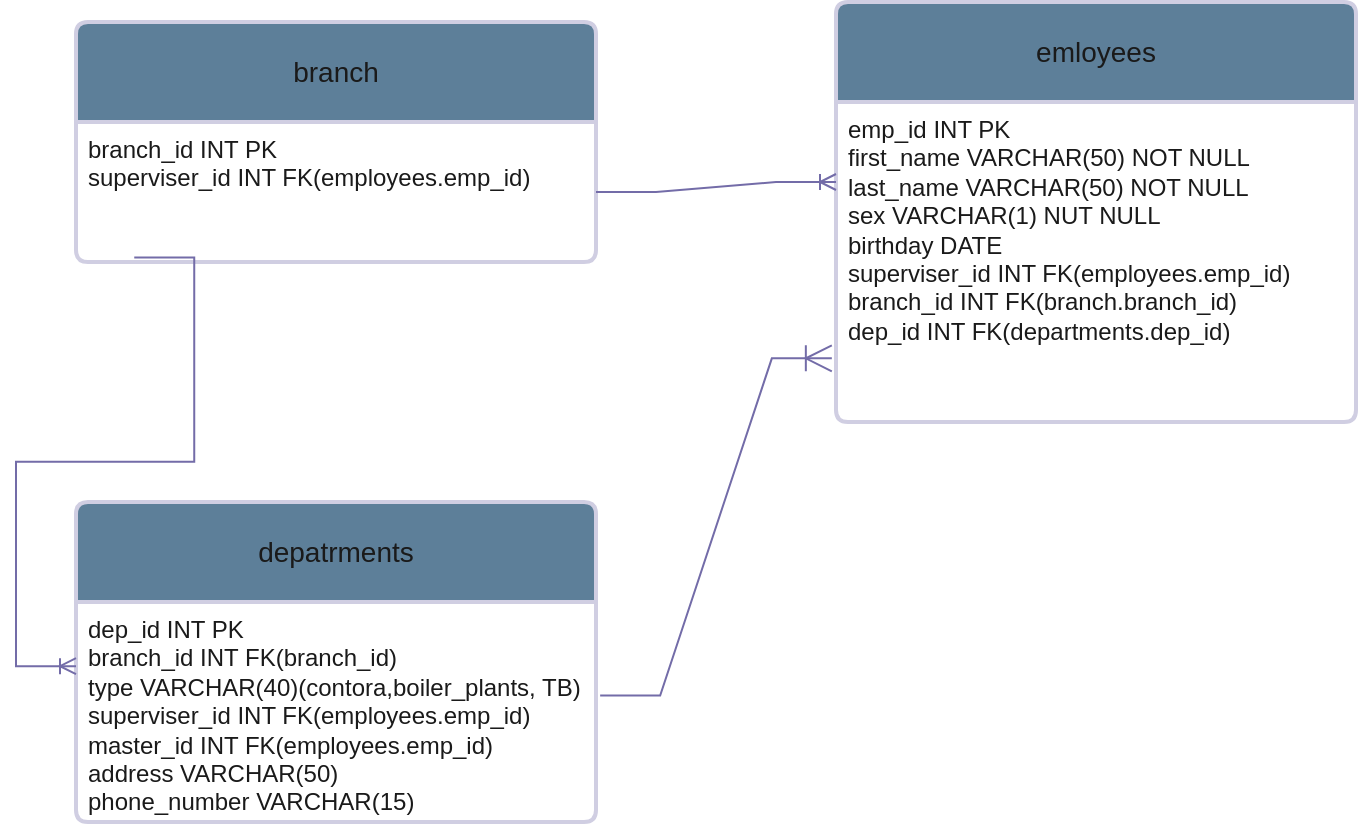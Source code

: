 <mxfile version="24.8.3">
  <diagram name="Страница — 1" id="4avvfgQBeNey1XqUrBNu">
    <mxGraphModel dx="952" dy="515" grid="1" gridSize="10" guides="1" tooltips="1" connect="1" arrows="1" fold="1" page="1" pageScale="1" pageWidth="827" pageHeight="1169" math="0" shadow="0">
      <root>
        <mxCell id="0" />
        <mxCell id="1" parent="0" />
        <mxCell id="8ufT0c0mkVSBskOa-6xL-1" value="emloyees" style="swimlane;childLayout=stackLayout;horizontal=1;startSize=50;horizontalStack=0;rounded=1;fontSize=14;fontStyle=0;strokeWidth=2;resizeParent=0;resizeLast=1;shadow=0;dashed=0;align=center;arcSize=4;whiteSpace=wrap;html=1;labelBackgroundColor=none;fillColor=#5D7F99;strokeColor=#D0CEE2;fontColor=#1A1A1A;" vertex="1" parent="1">
          <mxGeometry x="490" y="60" width="260" height="210" as="geometry" />
        </mxCell>
        <mxCell id="8ufT0c0mkVSBskOa-6xL-2" value="emp_id INT PK&lt;br&gt;first_name VARCHAR(50) NOT NULL&lt;div&gt;last_name VARCHAR(50) NOT NULL&lt;/div&gt;&lt;div&gt;sex VARCHAR(1) NUT NULL&lt;/div&gt;&lt;div&gt;birthday DATE&lt;/div&gt;&lt;div&gt;superviser_id INT FK(employees.emp_id)&lt;/div&gt;&lt;div&gt;branch_id INT FK(branch.branch_id)&lt;/div&gt;&lt;div&gt;dep_id INT FK(departments.dep_id)&lt;/div&gt;" style="align=left;strokeColor=none;fillColor=none;spacingLeft=4;fontSize=12;verticalAlign=top;resizable=0;rotatable=0;part=1;html=1;labelBackgroundColor=none;fontColor=#1A1A1A;" vertex="1" parent="8ufT0c0mkVSBskOa-6xL-1">
          <mxGeometry y="50" width="260" height="160" as="geometry" />
        </mxCell>
        <mxCell id="8ufT0c0mkVSBskOa-6xL-3" value="branch" style="swimlane;childLayout=stackLayout;horizontal=1;startSize=50;horizontalStack=0;rounded=1;fontSize=14;fontStyle=0;strokeWidth=2;resizeParent=0;resizeLast=1;shadow=0;dashed=0;align=center;arcSize=4;whiteSpace=wrap;html=1;strokeColor=#D0CEE2;fontColor=#1A1A1A;fillColor=#5D7F99;labelBackgroundColor=none;" vertex="1" parent="1">
          <mxGeometry x="110" y="70" width="260" height="120" as="geometry" />
        </mxCell>
        <mxCell id="8ufT0c0mkVSBskOa-6xL-4" value="branch_id INT PK&lt;br&gt;superviser_id INT FK(employees.emp_id)&lt;div&gt;&lt;br/&gt;&lt;/div&gt;" style="align=left;strokeColor=none;fillColor=none;spacingLeft=4;fontSize=12;verticalAlign=top;resizable=0;rotatable=0;part=1;html=1;fontColor=#1A1A1A;labelBackgroundColor=none;" vertex="1" parent="8ufT0c0mkVSBskOa-6xL-3">
          <mxGeometry y="50" width="260" height="70" as="geometry" />
        </mxCell>
        <mxCell id="8ufT0c0mkVSBskOa-6xL-5" value="depatrments" style="swimlane;childLayout=stackLayout;horizontal=1;startSize=50;horizontalStack=0;rounded=1;fontSize=14;fontStyle=0;strokeWidth=2;resizeParent=0;resizeLast=1;shadow=0;dashed=0;align=center;arcSize=4;whiteSpace=wrap;html=1;strokeColor=#D0CEE2;fontColor=#1A1A1A;fillColor=#5D7F99;labelBackgroundColor=none;" vertex="1" parent="1">
          <mxGeometry x="110" y="310" width="260" height="160" as="geometry">
            <mxRectangle x="110" y="310" width="120" height="50" as="alternateBounds" />
          </mxGeometry>
        </mxCell>
        <mxCell id="8ufT0c0mkVSBskOa-6xL-6" value="dep_id INT PK&lt;div&gt;branch_id INT FK(branch_id)&lt;br&gt;&lt;div&gt;type VARCHAR(40)(contora,boiler_plants, TB)&lt;br&gt;superviser_id INT FK(employees.emp_id)&lt;br&gt;master_id INT FK(employees.emp_id)&lt;div&gt;address VARCHAR(50)&lt;/div&gt;&lt;div&gt;phone_number VARCHAR(15)&lt;/div&gt;&lt;/div&gt;&lt;/div&gt;" style="align=left;strokeColor=none;fillColor=none;spacingLeft=4;fontSize=12;verticalAlign=top;resizable=0;rotatable=0;part=1;html=1;fontColor=#1A1A1A;labelBackgroundColor=none;" vertex="1" parent="8ufT0c0mkVSBskOa-6xL-5">
          <mxGeometry y="50" width="260" height="110" as="geometry" />
        </mxCell>
        <mxCell id="8ufT0c0mkVSBskOa-6xL-8" value="" style="edgeStyle=entityRelationEdgeStyle;fontSize=12;html=1;endArrow=ERoneToMany;rounded=0;strokeColor=#736CA8;fontColor=#1A1A1A;entryX=0;entryY=0.25;entryDx=0;entryDy=0;" edge="1" parent="1" source="8ufT0c0mkVSBskOa-6xL-4" target="8ufT0c0mkVSBskOa-6xL-2">
          <mxGeometry width="100" height="100" relative="1" as="geometry">
            <mxPoint x="360" y="140" as="sourcePoint" />
            <mxPoint x="460" y="40" as="targetPoint" />
          </mxGeometry>
        </mxCell>
        <mxCell id="8ufT0c0mkVSBskOa-6xL-9" value="" style="edgeStyle=entityRelationEdgeStyle;fontSize=12;html=1;endArrow=ERoneToMany;rounded=0;strokeColor=#736CA8;fontColor=#1A1A1A;exitX=1.008;exitY=0.425;exitDx=0;exitDy=0;exitPerimeter=0;entryX=-0.008;entryY=0.801;entryDx=0;entryDy=0;entryPerimeter=0;endSize=11;startSize=12;" edge="1" parent="1" source="8ufT0c0mkVSBskOa-6xL-6" target="8ufT0c0mkVSBskOa-6xL-2">
          <mxGeometry width="100" height="100" relative="1" as="geometry">
            <mxPoint x="350" y="455.89" as="sourcePoint" />
            <mxPoint x="511.3" y="300" as="targetPoint" />
          </mxGeometry>
        </mxCell>
        <mxCell id="8ufT0c0mkVSBskOa-6xL-11" value="" style="edgeStyle=entityRelationEdgeStyle;fontSize=12;html=1;endArrow=ERoneToMany;rounded=0;strokeColor=#736CA8;fontColor=#1A1A1A;exitX=0.112;exitY=0.968;exitDx=0;exitDy=0;exitPerimeter=0;entryX=0.998;entryY=0.309;entryDx=0;entryDy=0;entryPerimeter=0;" edge="1" parent="1" source="8ufT0c0mkVSBskOa-6xL-4">
          <mxGeometry width="100" height="100" relative="1" as="geometry">
            <mxPoint x="102.98" y="190" as="sourcePoint" />
            <mxPoint x="110.0" y="392.1" as="targetPoint" />
          </mxGeometry>
        </mxCell>
      </root>
    </mxGraphModel>
  </diagram>
</mxfile>

